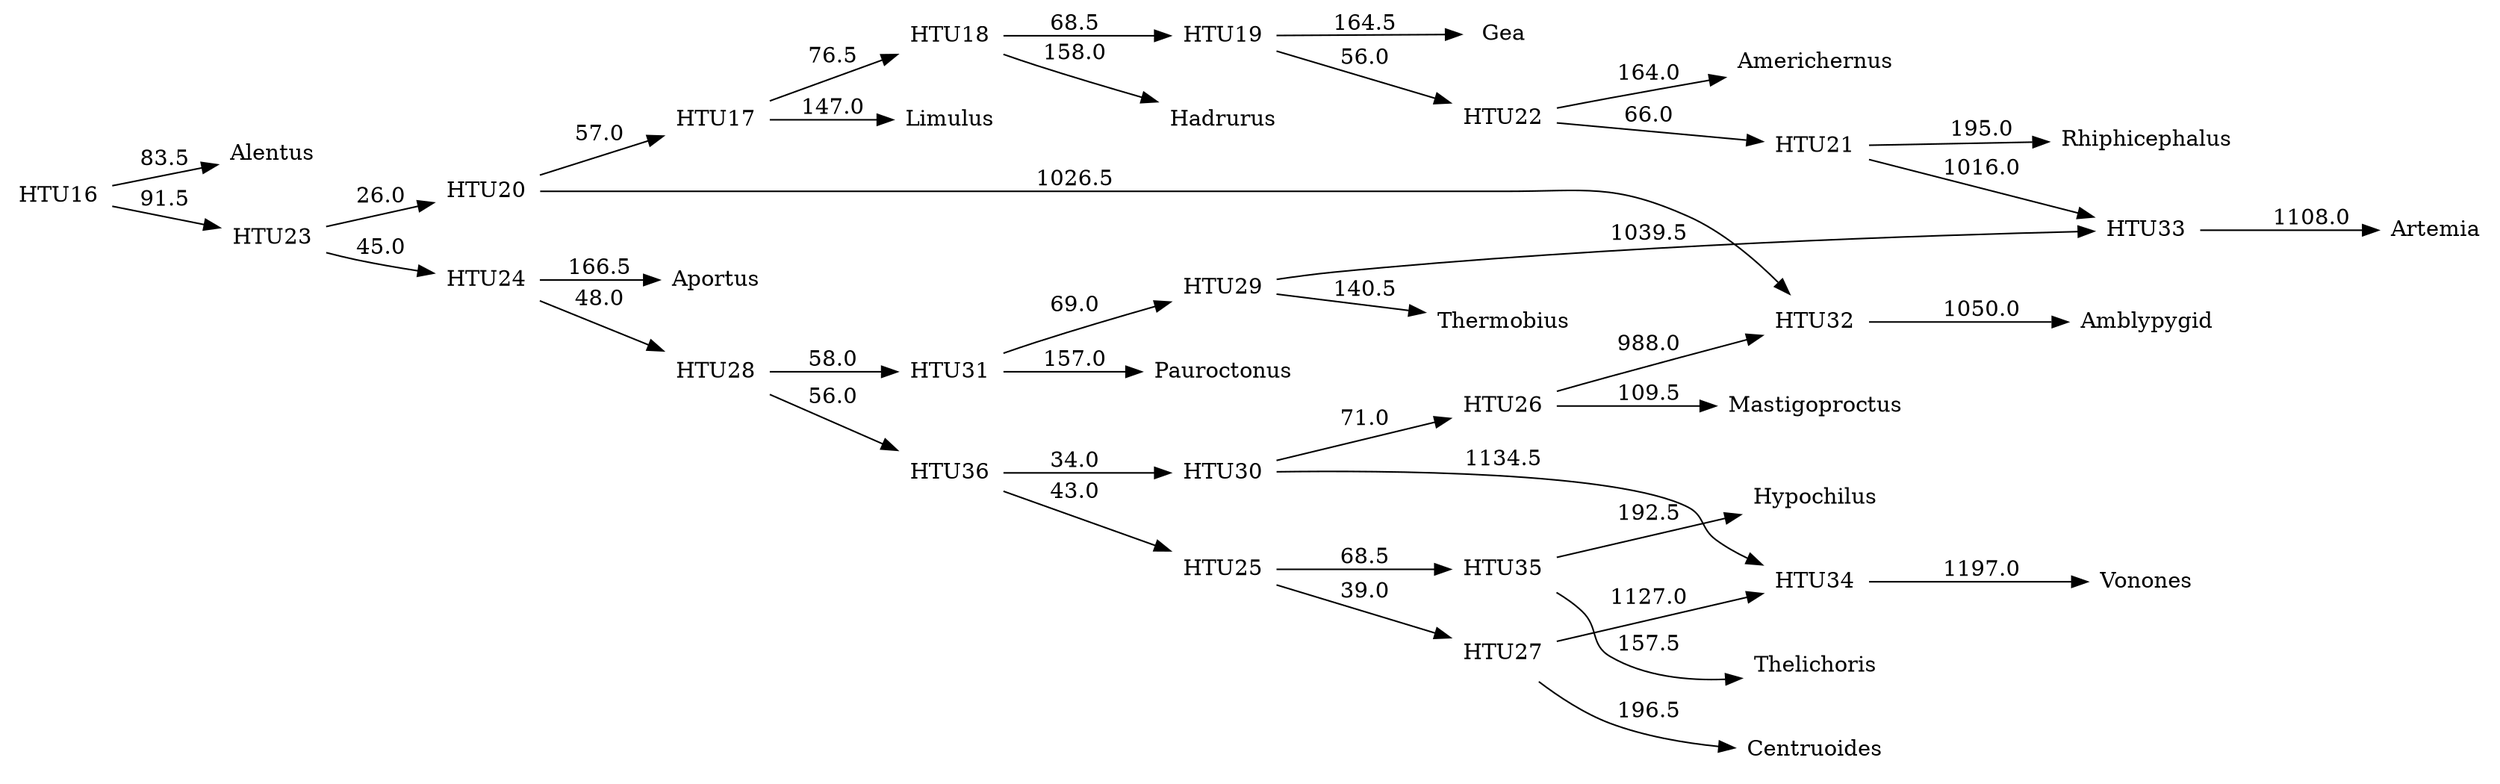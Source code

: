 digraph G {
	rankdir = LR;	node [ shape = none];

    0 [label=Alentus];
    1 [label=Amblypygid];
    2 [label=Americhernus];
    3 [label=Aportus];
    4 [label=Artemia];
    5 [label=Centruoides];
    6 [label=Gea];
    7 [label=Hadrurus];
    8 [label=Hypochilus];
    9 [label=Limulus];
    10 [label=Mastigoproctus];
    11 [label=Pauroctonus];
    12 [label=Rhiphicephalus];
    13 [label=Thelichoris];
    14 [label=Thermobius];
    15 [label=Vonones];
    16 [label=HTU16];
    17 [label=HTU17];
    18 [label=HTU18];
    19 [label=HTU19];
    20 [label=HTU20];
    21 [label=HTU21];
    22 [label=HTU22];
    23 [label=HTU23];
    24 [label=HTU24];
    25 [label=HTU25];
    26 [label=HTU26];
    27 [label=HTU27];
    28 [label=HTU28];
    29 [label=HTU29];
    30 [label=HTU30];
    31 [label=HTU31];
    32 [label=HTU32];
    33 [label=HTU33];
    34 [label=HTU34];
    35 [label=HTU35];
    36 [label=HTU36];
    16 -> 0 [label=83.5];
    16 -> 23 [label=91.5];
    17 -> 9 [label=147.0];
    17 -> 18 [label=76.5];
    18 -> 7 [label=158.0];
    18 -> 19 [label=68.5];
    19 -> 6 [label=164.5];
    19 -> 22 [label=56.0];
    20 -> 17 [label=57.0];
    20 -> 32 [label=1026.5];
    21 -> 12 [label=195.0];
    21 -> 33 [label=1016.0];
    22 -> 2 [label=164.0];
    22 -> 21 [label=66.0];
    23 -> 20 [label=26.0];
    23 -> 24 [label=45.0];
    24 -> 3 [label=166.5];
    24 -> 28 [label=48.0];
    25 -> 27 [label=39.0];
    25 -> 35 [label=68.5];
    26 -> 10 [label=109.5];
    26 -> 32 [label=988.0];
    27 -> 5 [label=196.5];
    27 -> 34 [label=1127.0];
    28 -> 31 [label=58.0];
    28 -> 36 [label=56.0];
    29 -> 14 [label=140.5];
    29 -> 33 [label=1039.5];
    30 -> 26 [label=71.0];
    30 -> 34 [label=1134.5];
    31 -> 11 [label=157.0];
    31 -> 29 [label=69.0];
    32 -> 1 [label=1050.0];
    33 -> 4 [label=1108.0];
    34 -> 15 [label=1197.0];
    35 -> 8 [label=192.5];
    35 -> 13 [label=157.5];
    36 -> 25 [label=43.0];
    36 -> 30 [label=34.0];
}
//3242.0
digraph G {
	rankdir = LR;	node [ shape = none];

    0 [label=Alentus];
    1 [label=Amblypygid];
    2 [label=Americhernus];
    3 [label=Aportus];
    4 [label=Artemia];
    5 [label=Centruoides];
    6 [label=Gea];
    7 [label=Hadrurus];
    8 [label=Hypochilus];
    9 [label=Limulus];
    10 [label=Mastigoproctus];
    11 [label=Pauroctonus];
    12 [label=Rhiphicephalus];
    13 [label=Thelichoris];
    14 [label=Thermobius];
    15 [label=Vonones];
    16 [label=HTU16];
    17 [label=HTU17];
    18 [label=HTU18];
    19 [label=HTU19];
    20 [label=HTU20];
    21 [label=HTU21];
    22 [label=HTU22];
    23 [label=HTU23];
    24 [label=HTU24];
    25 [label=HTU25];
    26 [label=HTU26];
    27 [label=HTU27];
    28 [label=HTU28];
    29 [label=HTU29];
    30 [label=HTU30];
    16 -> 0 [label=87.5];
    16 -> 23 [label=94.5];
    17 -> 9 [label=145.5];
    17 -> 18 [label=79.0];
    18 -> 7 [label=157.5];
    18 -> 19 [label=68.5];
    19 -> 6 [label=163.5];
    19 -> 22 [label=57.0];
    20 -> 1 [label=132.5];
    20 -> 17 [label=57.0];
    21 -> 4 [label=173.0];
    21 -> 12 [label=193.0];
    22 -> 2 [label=160.5];
    22 -> 21 [label=67.0];
    23 -> 20 [label=23.5];
    23 -> 24 [label=41.0];
    24 -> 3 [label=164.0];
    24 -> 26 [label=45.5];
    25 -> 5 [label=179.5];
    25 -> 29 [label=69.0];
    26 -> 28 [label=63.0];
    26 -> 30 [label=40.5];
    27 -> 10 [label=145.0];
    27 -> 15 [label=175.0];
    28 -> 11 [label=162.5];
    28 -> 14 [label=150.5];
    29 -> 8 [label=194.5];
    29 -> 13 [label=162.5];
    30 -> 25 [label=56.5];
    30 -> 27 [label=49.0];
}
//2887.0
digraph G {
	rankdir = LR;	node [ shape = none];

    0 [label=Alentus];
    1 [label=Amblypygid];
    2 [label=Americhernus];
    3 [label=Aportus];
    4 [label=Artemia];
    5 [label=Centruoides];
    6 [label=Gea];
    7 [label=Hadrurus];
    8 [label=Hypochilus];
    9 [label=Limulus];
    10 [label=Mastigoproctus];
    11 [label=Pauroctonus];
    12 [label=Rhiphicephalus];
    13 [label=Thelichoris];
    14 [label=Thermobius];
    15 [label=Vonones];
    16 [label=HTU16];
    17 [label=HTU17];
    18 [label=HTU18];
    19 [label=HTU19];
    20 [label=HTU20];
    21 [label=HTU21];
    22 [label=HTU22];
    23 [label=HTU23];
    24 [label=HTU24];
    25 [label=HTU25];
    26 [label=HTU26];
    27 [label=HTU27];
    28 [label=HTU28];
    29 [label=HTU29];
    30 [label=HTU30];
    16 -> 0 [label=87.5];
    16 -> 23 [label=94.5];
    17 -> 9 [label=145.5];
    17 -> 18 [label=79.0];
    18 -> 7 [label=157.5];
    18 -> 19 [label=68.5];
    19 -> 6 [label=163.5];
    19 -> 22 [label=57.0];
    20 -> 1 [label=132.5];
    20 -> 17 [label=57.0];
    21 -> 4 [label=173.0];
    21 -> 12 [label=193.0];
    22 -> 2 [label=160.5];
    22 -> 21 [label=67.0];
    23 -> 20 [label=23.5];
    23 -> 24 [label=41.0];
    24 -> 3 [label=164.0];
    24 -> 26 [label=45.5];
    25 -> 5 [label=179.5];
    25 -> 29 [label=69.0];
    26 -> 28 [label=63.0];
    26 -> 30 [label=40.5];
    27 -> 10 [label=145.0];
    27 -> 15 [label=175.0];
    28 -> 11 [label=162.5];
    28 -> 14 [label=150.5];
    29 -> 8 [label=194.5];
    29 -> 13 [label=162.5];
    30 -> 25 [label=56.5];
    30 -> 27 [label=49.0];
}
//2887.0
digraph G {
	rankdir = LR;	node [ shape = none];

    0 [label=Alentus];
    1 [label=Amblypygid];
    2 [label=Americhernus];
    3 [label=Aportus];
    4 [label=Artemia];
    5 [label=Centruoides];
    6 [label=Gea];
    7 [label=Hadrurus];
    8 [label=Hypochilus];
    9 [label=Limulus];
    10 [label=Mastigoproctus];
    11 [label=Pauroctonus];
    12 [label=Rhiphicephalus];
    13 [label=Thelichoris];
    14 [label=Thermobius];
    15 [label=Vonones];
    16 [label=HTU16];
    17 [label=HTU17];
    18 [label=HTU18];
    19 [label=HTU19];
    20 [label=HTU20];
    21 [label=HTU21];
    22 [label=HTU22];
    23 [label=HTU23];
    24 [label=HTU24];
    25 [label=HTU25];
    26 [label=HTU26];
    27 [label=HTU27];
    28 [label=HTU28];
    29 [label=HTU29];
    30 [label=HTU30];
    16 -> 0 [label=82.5];
    16 -> 22 [label=84.5];
    17 -> 9 [label=146.5];
    17 -> 18 [label=73.0];
    18 -> 7 [label=162.5];
    18 -> 19 [label=61.5];
    19 -> 6 [label=168.5];
    19 -> 21 [label=61.0];
    20 -> 1 [label=139.5];
    20 -> 17 [label=50.0];
    21 -> 2 [label=179.0];
    21 -> 12 [label=208.0];
    22 -> 20 [label=25.5];
    22 -> 23 [label=41.0];
    23 -> 3 [label=160.0];
    23 -> 25 [label=47.5];
    24 -> 5 [label=180.5];
    24 -> 29 [label=71.0];
    25 -> 28 [label=61.5];
    25 -> 30 [label=45.5];
    26 -> 4 [label=137.0];
    26 -> 14 [label=135.0];
    27 -> 10 [label=137.5];
    27 -> 15 [label=173.5];
    28 -> 11 [label=149.0];
    28 -> 26 [label=65.5];
    29 -> 8 [label=196.0];
    29 -> 13 [label=158.0];
    30 -> 24 [label=57.0];
    30 -> 27 [label=49.5];
}
//2853.0
digraph G {
	rankdir = LR;	node [ shape = none];

    0 [label=Alentus];
    1 [label=Amblypygid];
    2 [label=Americhernus];
    3 [label=Aportus];
    4 [label=Artemia];
    5 [label=Centruoides];
    6 [label=Gea];
    7 [label=Hadrurus];
    8 [label=Hypochilus];
    9 [label=Limulus];
    10 [label=Mastigoproctus];
    11 [label=Pauroctonus];
    12 [label=Rhiphicephalus];
    13 [label=Thelichoris];
    14 [label=Thermobius];
    15 [label=Vonones];
    16 [label=HTU16];
    17 [label=HTU17];
    18 [label=HTU18];
    19 [label=HTU19];
    20 [label=HTU20];
    21 [label=HTU21];
    22 [label=HTU22];
    23 [label=HTU23];
    24 [label=HTU24];
    25 [label=HTU25];
    26 [label=HTU26];
    27 [label=HTU27];
    28 [label=HTU28];
    29 [label=HTU29];
    30 [label=HTU30];
    16 -> 0 [label=84.0];
    16 -> 22 [label=89.0];
    17 -> 9 [label=149.5];
    17 -> 18 [label=71.5];
    18 -> 7 [label=166.5];
    18 -> 19 [label=62.0];
    19 -> 6 [label=170.5];
    19 -> 21 [label=60.0];
    20 -> 1 [label=135.0];
    20 -> 17 [label=52.0];
    21 -> 2 [label=181.0];
    21 -> 12 [label=209.0];
    22 -> 20 [label=24.5];
    22 -> 23 [label=39.0];
    23 -> 3 [label=163.5];
    23 -> 26 [label=50.5];
    24 -> 25 [label=67.5];
    24 -> 29 [label=62.0];
    25 -> 5 [label=187.0];
    25 -> 15 [label=152.0];
    26 -> 28 [label=59.5];
    26 -> 30 [label=41.0];
    27 -> 4 [label=140.0];
    27 -> 14 [label=137.0];
    28 -> 11 [label=153.5];
    28 -> 27 [label=68.0];
    29 -> 8 [label=192.0];
    29 -> 13 [label=152.0];
    30 -> 10 [label=117.5];
    30 -> 24 [label=59.0];
}
//2832.0
digraph G {
	rankdir = LR;	node [ shape = none];

    0 [label=Alentus];
    1 [label=Amblypygid];
    2 [label=Americhernus];
    3 [label=Aportus];
    4 [label=Artemia];
    5 [label=Centruoides];
    6 [label=Gea];
    7 [label=Hadrurus];
    8 [label=Hypochilus];
    9 [label=Limulus];
    10 [label=Mastigoproctus];
    11 [label=Pauroctonus];
    12 [label=Rhiphicephalus];
    13 [label=Thelichoris];
    14 [label=Thermobius];
    15 [label=Vonones];
    16 [label=HTU16];
    17 [label=HTU17];
    18 [label=HTU18];
    19 [label=HTU19];
    20 [label=HTU20];
    21 [label=HTU21];
    22 [label=HTU22];
    23 [label=HTU23];
    24 [label=HTU24];
    25 [label=HTU25];
    26 [label=HTU26];
    27 [label=HTU27];
    28 [label=HTU28];
    29 [label=HTU29];
    30 [label=HTU30];
    16 -> 0 [label=45.5];
    16 -> 22 [label=50.5];
    17 -> 9 [label=88.5];
    17 -> 18 [label=115.5];
    18 -> 7 [label=154.0];
    18 -> 19 [label=71.5];
    19 -> 6 [label=162.5];
    19 -> 21 [label=59.5];
    20 -> 4 [label=174.0];
    20 -> 12 [label=196.0];
    21 -> 2 [label=162.0];
    21 -> 20 [label=67.0];
    22 -> 17 [label=28.5];
    22 -> 23 [label=42.0];
    23 -> 3 [label=112.0];
    23 -> 26 [label=88.0];
    24 -> 5 [label=173.5];
    24 -> 29 [label=76.5];
    25 -> 1 [label=106.5];
    25 -> 10 [label=100.5];
    26 -> 28 [label=70.5];
    26 -> 30 [label=57.5];
    27 -> 15 [label=155.0];
    27 -> 25 [label=61.5];
    28 -> 11 [label=162.0];
    28 -> 14 [label=144.0];
    29 -> 8 [label=190.0];
    29 -> 13 [label=163.0];
    30 -> 24 [label=62.0];
    30 -> 27 [label=47.0];
}
//2711.0
digraph G {
	rankdir = LR;	node [ shape = none];

    0 [label=Alentus];
    1 [label=Amblypygid];
    2 [label=Americhernus];
    3 [label=Aportus];
    4 [label=Artemia];
    5 [label=Centruoides];
    6 [label=Gea];
    7 [label=Hadrurus];
    8 [label=Hypochilus];
    9 [label=Limulus];
    10 [label=Mastigoproctus];
    11 [label=Pauroctonus];
    12 [label=Rhiphicephalus];
    13 [label=Thelichoris];
    14 [label=Thermobius];
    15 [label=Vonones];
    16 [label=HTU16];
    17 [label=HTU17];
    18 [label=HTU18];
    19 [label=HTU19];
    20 [label=HTU20];
    21 [label=HTU21];
    22 [label=HTU22];
    23 [label=HTU23];
    24 [label=HTU24];
    25 [label=HTU25];
    26 [label=HTU26];
    27 [label=HTU27];
    28 [label=HTU28];
    29 [label=HTU29];
    30 [label=HTU30];
    16 -> 0 [label=40.5];
    16 -> 22 [label=45.5];
    17 -> 9 [label=76.5];
    17 -> 18 [label=125.0];
    18 -> 7 [label=153.5];
    18 -> 19 [label=71.0];
    19 -> 6 [label=161.5];
    19 -> 21 [label=59.5];
    20 -> 4 [label=172.0];
    20 -> 12 [label=195.0];
    21 -> 2 [label=161.0];
    21 -> 20 [label=65.5];
    22 -> 17 [label=28.0];
    22 -> 23 [label=47.5];
    23 -> 3 [label=112.5];
    23 -> 27 [label=86.5];
    24 -> 26 [label=63.0];
    24 -> 29 [label=66.0];
    25 -> 1 [label=88.5];
    25 -> 10 [label=87.5];
    26 -> 5 [label=187.5];
    26 -> 15 [label=150.5];
    27 -> 28 [label=71.0];
    27 -> 30 [label=51.0];
    28 -> 11 [label=159.0];
    28 -> 14 [label=147.0];
    29 -> 8 [label=191.0];
    29 -> 13 [label=154.0];
    30 -> 24 [label=59.0];
    30 -> 25 [label=49.0];
}
//2679.0
digraph G {
	rankdir = LR;	node [ shape = none];

    0 [label=Alentus];
    1 [label=Amblypygid];
    2 [label=Americhernus];
    3 [label=Aportus];
    4 [label=Artemia];
    5 [label=Centruoides];
    6 [label=Gea];
    7 [label=Hadrurus];
    8 [label=Hypochilus];
    9 [label=Limulus];
    10 [label=Mastigoproctus];
    11 [label=Pauroctonus];
    12 [label=Rhiphicephalus];
    13 [label=Thelichoris];
    14 [label=Thermobius];
    15 [label=Vonones];
    16 [label=HTU16];
    17 [label=HTU17];
    18 [label=HTU18];
    19 [label=HTU19];
    20 [label=HTU20];
    21 [label=HTU21];
    22 [label=HTU22];
    23 [label=HTU23];
    24 [label=HTU24];
    25 [label=HTU25];
    26 [label=HTU26];
    27 [label=HTU27];
    28 [label=HTU28];
    29 [label=HTU29];
    30 [label=HTU30];
    16 -> 0 [label=42.0];
    16 -> 21 [label=47.0];
    17 -> 9 [label=80.5];
    17 -> 18 [label=116.5];
    18 -> 7 [label=157.5];
    18 -> 19 [label=66.5];
    19 -> 6 [label=164.5];
    19 -> 20 [label=66.0];
    20 -> 2 [label=173.0];
    20 -> 12 [label=207.0];
    21 -> 17 [label=26.5];
    21 -> 22 [label=45.0];
    22 -> 3 [label=110.5];
    22 -> 25 [label=86.0];
    23 -> 5 [label=175.5];
    23 -> 29 [label=77.0];
    24 -> 1 [label=104.5];
    24 -> 10 [label=104.5];
    25 -> 28 [label=72.5];
    25 -> 30 [label=54.5];
    26 -> 4 [label=133.5];
    26 -> 14 [label=127.5];
    27 -> 15 [label=157.5];
    27 -> 24 [label=61.5];
    28 -> 11 [label=152.0];
    28 -> 26 [label=66.0];
    29 -> 8 [label=195.0];
    29 -> 13 [label=159.0];
    30 -> 23 [label=60.5];
    30 -> 27 [label=43.0];
}
//2673.0
digraph G {
	rankdir = LR;	node [ shape = none];

    0 [label=Alentus];
    1 [label=Amblypygid];
    2 [label=Americhernus];
    3 [label=Aportus];
    4 [label=Artemia];
    5 [label=Centruoides];
    6 [label=Gea];
    7 [label=Hadrurus];
    8 [label=Hypochilus];
    9 [label=Limulus];
    10 [label=Mastigoproctus];
    11 [label=Pauroctonus];
    12 [label=Rhiphicephalus];
    13 [label=Thelichoris];
    14 [label=Thermobius];
    15 [label=Vonones];
    16 [label=HTU16];
    17 [label=HTU17];
    18 [label=HTU18];
    19 [label=HTU19];
    20 [label=HTU20];
    21 [label=HTU21];
    22 [label=HTU22];
    23 [label=HTU23];
    24 [label=HTU24];
    25 [label=HTU25];
    26 [label=HTU26];
    27 [label=HTU27];
    28 [label=HTU28];
    29 [label=HTU29];
    30 [label=HTU30];
    16 -> 0 [label=42.0];
    16 -> 21 [label=47.0];
    17 -> 9 [label=80.5];
    17 -> 18 [label=116.5];
    18 -> 7 [label=157.5];
    18 -> 19 [label=66.5];
    19 -> 6 [label=164.5];
    19 -> 20 [label=66.0];
    20 -> 2 [label=173.0];
    20 -> 12 [label=207.0];
    21 -> 17 [label=26.5];
    21 -> 22 [label=45.0];
    22 -> 3 [label=110.5];
    22 -> 25 [label=86.0];
    23 -> 5 [label=175.5];
    23 -> 29 [label=77.0];
    24 -> 1 [label=104.5];
    24 -> 10 [label=104.5];
    25 -> 28 [label=72.5];
    25 -> 30 [label=54.5];
    26 -> 4 [label=133.5];
    26 -> 14 [label=127.5];
    27 -> 15 [label=157.5];
    27 -> 24 [label=61.5];
    28 -> 11 [label=152.0];
    28 -> 26 [label=66.0];
    29 -> 8 [label=195.0];
    29 -> 13 [label=159.0];
    30 -> 23 [label=60.5];
    30 -> 27 [label=43.0];
}
//2673.0
digraph G {
	rankdir = LR;	node [ shape = none];

    0 [label=Alentus];
    1 [label=Amblypygid];
    2 [label=Americhernus];
    3 [label=Aportus];
    4 [label=Artemia];
    5 [label=Centruoides];
    6 [label=Gea];
    7 [label=Hadrurus];
    8 [label=Hypochilus];
    9 [label=Limulus];
    10 [label=Mastigoproctus];
    11 [label=Pauroctonus];
    12 [label=Rhiphicephalus];
    13 [label=Thelichoris];
    14 [label=Thermobius];
    15 [label=Vonones];
    16 [label=HTU16];
    17 [label=HTU17];
    18 [label=HTU18];
    19 [label=HTU19];
    20 [label=HTU20];
    21 [label=HTU21];
    22 [label=HTU22];
    23 [label=HTU23];
    24 [label=HTU24];
    25 [label=HTU25];
    26 [label=HTU26];
    27 [label=HTU27];
    28 [label=HTU28];
    29 [label=HTU29];
    30 [label=HTU30];
    16 -> 0 [label=42.0];
    16 -> 21 [label=47.0];
    17 -> 9 [label=80.5];
    17 -> 18 [label=116.5];
    18 -> 7 [label=157.5];
    18 -> 19 [label=66.5];
    19 -> 6 [label=164.5];
    19 -> 20 [label=66.0];
    20 -> 2 [label=173.0];
    20 -> 12 [label=207.0];
    21 -> 17 [label=26.5];
    21 -> 22 [label=45.0];
    22 -> 3 [label=110.5];
    22 -> 25 [label=86.0];
    23 -> 5 [label=175.5];
    23 -> 29 [label=77.0];
    24 -> 1 [label=104.5];
    24 -> 10 [label=104.5];
    25 -> 28 [label=72.5];
    25 -> 30 [label=54.5];
    26 -> 4 [label=133.5];
    26 -> 14 [label=127.5];
    27 -> 15 [label=157.5];
    27 -> 24 [label=61.5];
    28 -> 11 [label=152.0];
    28 -> 26 [label=66.0];
    29 -> 8 [label=195.0];
    29 -> 13 [label=159.0];
    30 -> 23 [label=60.5];
    30 -> 27 [label=43.0];
}
//2673.0
digraph G {
	rankdir = LR;	node [ shape = none];

    0 [label=Alentus];
    1 [label=Amblypygid];
    2 [label=Americhernus];
    3 [label=Aportus];
    4 [label=Artemia];
    5 [label=Centruoides];
    6 [label=Gea];
    7 [label=Hadrurus];
    8 [label=Hypochilus];
    9 [label=Limulus];
    10 [label=Mastigoproctus];
    11 [label=Pauroctonus];
    12 [label=Rhiphicephalus];
    13 [label=Thelichoris];
    14 [label=Thermobius];
    15 [label=Vonones];
    16 [label=HTU16];
    17 [label=HTU17];
    18 [label=HTU18];
    19 [label=HTU19];
    20 [label=HTU20];
    21 [label=HTU21];
    22 [label=HTU22];
    23 [label=HTU23];
    24 [label=HTU24];
    25 [label=HTU25];
    26 [label=HTU26];
    27 [label=HTU27];
    28 [label=HTU28];
    29 [label=HTU29];
    30 [label=HTU30];
    16 -> 0 [label=49.0];
    16 -> 21 [label=56.0];
    17 -> 9 [label=88.0];
    17 -> 18 [label=113.5];
    18 -> 7 [label=158.0];
    18 -> 19 [label=65.5];
    19 -> 6 [label=164.5];
    19 -> 20 [label=64.5];
    20 -> 2 [label=174.0];
    20 -> 12 [label=209.0];
    21 -> 17 [label=34.5];
    21 -> 22 [label=46.0];
    22 -> 3 [label=118.0];
    22 -> 26 [label=85.0];
    23 -> 25 [label=66.0];
    23 -> 29 [label=70.0];
    24 -> 1 [label=90.0];
    24 -> 10 [label=85.0];
    25 -> 5 [label=180.0];
    25 -> 15 [label=149.0];
    26 -> 28 [label=62.5];
    26 -> 30 [label=47.5];
    27 -> 4 [label=136.5];
    27 -> 14 [label=123.5];
    28 -> 11 [label=140.0];
    28 -> 27 [label=70.0];
    29 -> 8 [label=190.0];
    29 -> 13 [label=147.0];
    30 -> 23 [label=61.0];
    30 -> 24 [label=52.0];
}
//2662.0
